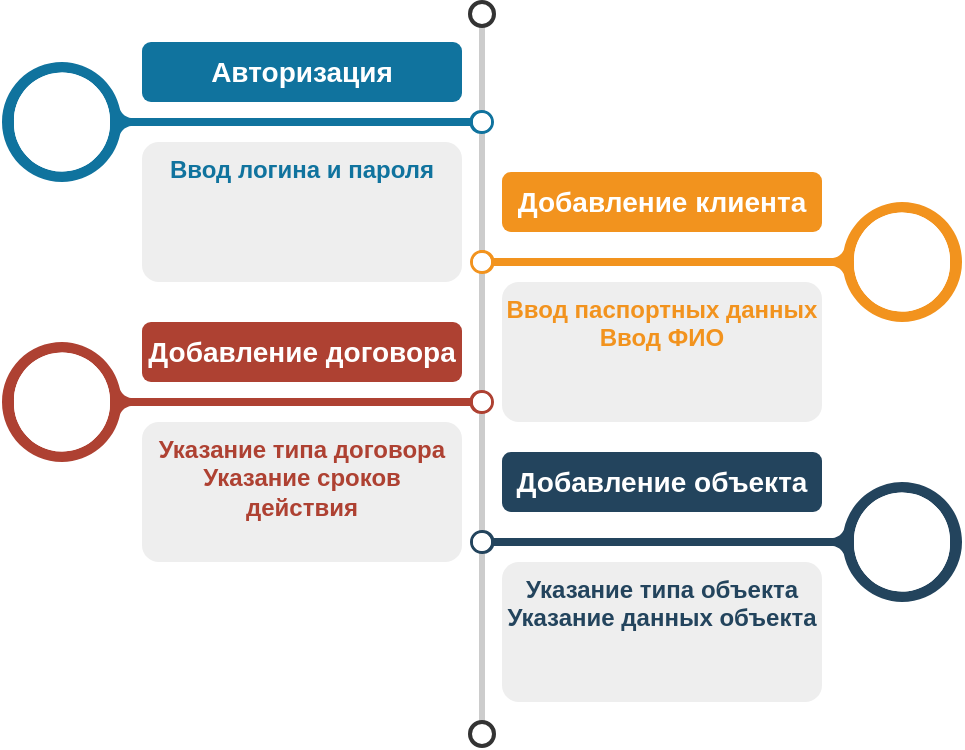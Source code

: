 <mxfile version="24.2.5" type="device">
  <diagram name="Page-1" id="2c0d36ab-eaac-3732-788b-9136903baeff">
    <mxGraphModel dx="3959.5" dy="1286" grid="1" gridSize="10" guides="1" tooltips="1" connect="1" arrows="1" fold="1" page="1" pageScale="1.5" pageWidth="1169" pageHeight="827" background="none" math="0" shadow="0">
      <root>
        <mxCell id="0" />
        <mxCell id="1" parent="0" />
        <mxCell id="DXvCsHS0LfYR8pd5VfLt-179" value="" style="group" vertex="1" connectable="0" parent="1">
          <mxGeometry x="-1040" y="270" width="480" height="372" as="geometry" />
        </mxCell>
        <mxCell id="DXvCsHS0LfYR8pd5VfLt-158" value="" style="endArrow=none;html=1;strokeWidth=3;strokeColor=#CCCCCC;labelBackgroundColor=none;fontSize=16;rounded=0;curved=1;" edge="1" source="DXvCsHS0LfYR8pd5VfLt-159" target="DXvCsHS0LfYR8pd5VfLt-160" parent="DXvCsHS0LfYR8pd5VfLt-179">
          <mxGeometry relative="1" as="geometry" />
        </mxCell>
        <mxCell id="DXvCsHS0LfYR8pd5VfLt-159" value="" style="ellipse;whiteSpace=wrap;html=1;aspect=fixed;shadow=0;fillColor=none;strokeColor=#333333;fontSize=16;align=center;strokeWidth=2;" vertex="1" parent="DXvCsHS0LfYR8pd5VfLt-179">
          <mxGeometry x="234" width="12" height="12" as="geometry" />
        </mxCell>
        <mxCell id="DXvCsHS0LfYR8pd5VfLt-160" value="" style="ellipse;whiteSpace=wrap;html=1;aspect=fixed;shadow=0;fillColor=none;strokeColor=#333333;fontSize=16;align=center;strokeWidth=2;" vertex="1" parent="DXvCsHS0LfYR8pd5VfLt-179">
          <mxGeometry x="234" y="360" width="12" height="12" as="geometry" />
        </mxCell>
        <mxCell id="DXvCsHS0LfYR8pd5VfLt-161" value="" style="verticalLabelPosition=middle;verticalAlign=middle;html=1;shape=mxgraph.infographic.circularCallout2;dy=15;strokeColor=#10739E;labelPosition=center;align=center;fontColor=#10739E;fontStyle=1;fontSize=24;shadow=0;direction=north;" vertex="1" parent="DXvCsHS0LfYR8pd5VfLt-179">
          <mxGeometry y="30" width="246" height="60" as="geometry" />
        </mxCell>
        <mxCell id="DXvCsHS0LfYR8pd5VfLt-162" value="" style="verticalLabelPosition=middle;verticalAlign=middle;html=1;shape=mxgraph.infographic.circularCallout2;dy=15;strokeColor=#F2931E;labelPosition=center;align=center;fontColor=#F2931E;fontStyle=1;fontSize=24;shadow=0;direction=north;flipH=1;" vertex="1" parent="DXvCsHS0LfYR8pd5VfLt-179">
          <mxGeometry x="234" y="100" width="246" height="60" as="geometry" />
        </mxCell>
        <mxCell id="DXvCsHS0LfYR8pd5VfLt-163" value="" style="verticalLabelPosition=middle;verticalAlign=middle;html=1;shape=mxgraph.infographic.circularCallout2;dy=15;strokeColor=#AE4132;labelPosition=center;align=center;fontColor=#10739E;fontStyle=1;fontSize=24;shadow=0;direction=north;" vertex="1" parent="DXvCsHS0LfYR8pd5VfLt-179">
          <mxGeometry y="170" width="246" height="60" as="geometry" />
        </mxCell>
        <mxCell id="DXvCsHS0LfYR8pd5VfLt-164" value="" style="verticalLabelPosition=middle;verticalAlign=middle;html=1;shape=mxgraph.infographic.circularCallout2;dy=15;strokeColor=#23445D;labelPosition=center;align=center;fontColor=#10739E;fontStyle=1;fontSize=24;shadow=0;direction=north;flipH=1;" vertex="1" parent="DXvCsHS0LfYR8pd5VfLt-179">
          <mxGeometry x="234" y="240" width="246" height="60" as="geometry" />
        </mxCell>
        <mxCell id="DXvCsHS0LfYR8pd5VfLt-167" value="Авторизация" style="fillColor=#10739E;strokecolor=none;rounded=1;fontColor=#FFFFFF;strokeColor=none;fontStyle=1;fontSize=14;whiteSpace=wrap;html=1;" vertex="1" parent="DXvCsHS0LfYR8pd5VfLt-179">
          <mxGeometry x="70" y="20" width="160" height="30" as="geometry" />
        </mxCell>
        <mxCell id="DXvCsHS0LfYR8pd5VfLt-168" value="Добавление клиента" style="fillColor=#F2931E;strokecolor=none;rounded=1;fontColor=#FFFFFF;strokeColor=none;fontStyle=1;fontSize=14;whiteSpace=wrap;html=1;" vertex="1" parent="DXvCsHS0LfYR8pd5VfLt-179">
          <mxGeometry x="250" y="85" width="160" height="30" as="geometry" />
        </mxCell>
        <mxCell id="DXvCsHS0LfYR8pd5VfLt-169" value="Добавление договора" style="fillColor=#AE4132;strokecolor=none;rounded=1;fontColor=#FFFFFF;strokeColor=none;fontStyle=1;fontSize=14;whiteSpace=wrap;html=1;" vertex="1" parent="DXvCsHS0LfYR8pd5VfLt-179">
          <mxGeometry x="70" y="160" width="160" height="30" as="geometry" />
        </mxCell>
        <mxCell id="DXvCsHS0LfYR8pd5VfLt-170" value="Добавление объекта" style="fillColor=#23445D;strokecolor=none;rounded=1;fontColor=#FFFFFF;strokeColor=none;fontStyle=1;fontSize=14;whiteSpace=wrap;html=1;" vertex="1" parent="DXvCsHS0LfYR8pd5VfLt-179">
          <mxGeometry x="250" y="225" width="160" height="30" as="geometry" />
        </mxCell>
        <mxCell id="DXvCsHS0LfYR8pd5VfLt-173" value="&lt;font color=&quot;#10739e&quot;&gt;&lt;b&gt;Ввод логина и пароля&lt;/b&gt;&lt;/font&gt;" style="rounded=1;strokeColor=none;fillColor=#EEEEEE;align=center;arcSize=12;verticalAlign=top;whiteSpace=wrap;html=1;fontSize=12;" vertex="1" parent="DXvCsHS0LfYR8pd5VfLt-179">
          <mxGeometry x="70" y="70" width="160" height="70" as="geometry" />
        </mxCell>
        <mxCell id="DXvCsHS0LfYR8pd5VfLt-174" value="&lt;font color=&quot;#f2931e&quot;&gt;&lt;b&gt;Ввод паспортных данных&lt;/b&gt;&lt;/font&gt;&lt;div&gt;&lt;font color=&quot;#f2931e&quot;&gt;&lt;b&gt;Ввод ФИО&lt;/b&gt;&lt;/font&gt;&lt;/div&gt;" style="rounded=1;strokeColor=none;fillColor=#EEEEEE;align=center;arcSize=12;verticalAlign=top;whiteSpace=wrap;html=1;fontSize=12;" vertex="1" parent="DXvCsHS0LfYR8pd5VfLt-179">
          <mxGeometry x="250" y="140" width="160" height="70" as="geometry" />
        </mxCell>
        <mxCell id="DXvCsHS0LfYR8pd5VfLt-175" value="&lt;font style=&quot;font-size: 10px&quot;&gt;&lt;font style=&quot;font-size: 12px&quot; color=&quot;#AE4132&quot;&gt;&lt;b&gt;Указание типа договора&lt;/b&gt;&lt;/font&gt;&lt;/font&gt;&lt;div&gt;&lt;font style=&quot;&quot;&gt;&lt;font color=&quot;#ae4132&quot;&gt;&lt;b&gt;Указание сроков действия&lt;/b&gt;&lt;/font&gt;&lt;/font&gt;&lt;/div&gt;" style="rounded=1;strokeColor=none;fillColor=#EEEEEE;align=center;arcSize=12;verticalAlign=top;whiteSpace=wrap;html=1;fontSize=12;" vertex="1" parent="DXvCsHS0LfYR8pd5VfLt-179">
          <mxGeometry x="70" y="210" width="160" height="70" as="geometry" />
        </mxCell>
        <mxCell id="DXvCsHS0LfYR8pd5VfLt-176" value="&lt;font style=&quot;&quot;&gt;&lt;font color=&quot;#23445d&quot;&gt;&lt;b&gt;Указание типа объекта&lt;/b&gt;&lt;/font&gt;&lt;/font&gt;&lt;div&gt;&lt;font style=&quot;&quot;&gt;&lt;font color=&quot;#23445d&quot;&gt;&lt;b&gt;Указание данных объекта&lt;/b&gt;&lt;/font&gt;&lt;/font&gt;&lt;/div&gt;" style="rounded=1;strokeColor=none;fillColor=#EEEEEE;align=center;arcSize=12;verticalAlign=top;whiteSpace=wrap;html=1;fontSize=12;" vertex="1" parent="DXvCsHS0LfYR8pd5VfLt-179">
          <mxGeometry x="250" y="280" width="160" height="70" as="geometry" />
        </mxCell>
      </root>
    </mxGraphModel>
  </diagram>
</mxfile>
